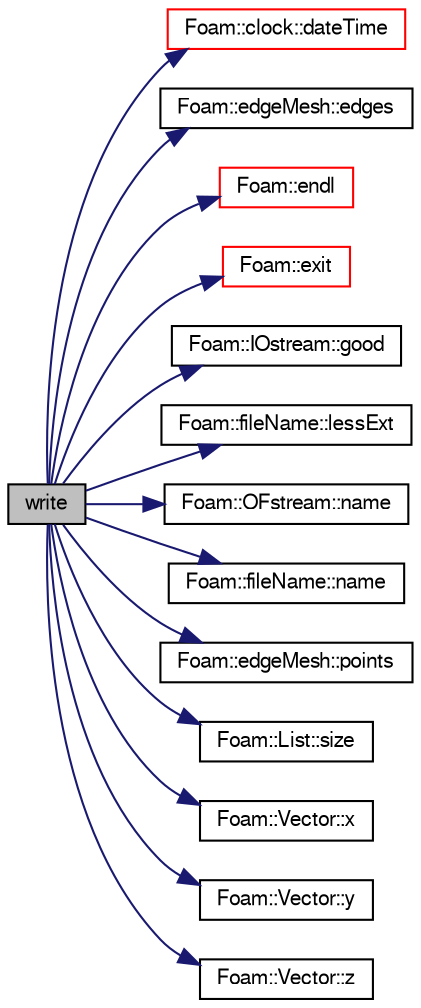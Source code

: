 digraph "write"
{
  bgcolor="transparent";
  edge [fontname="FreeSans",fontsize="10",labelfontname="FreeSans",labelfontsize="10"];
  node [fontname="FreeSans",fontsize="10",shape=record];
  rankdir="LR";
  Node105 [label="write",height=0.2,width=0.4,color="black", fillcolor="grey75", style="filled", fontcolor="black"];
  Node105 -> Node106 [color="midnightblue",fontsize="10",style="solid",fontname="FreeSans"];
  Node106 [label="Foam::clock::dateTime",height=0.2,width=0.4,color="red",URL="$a26670.html#a634bbc3b8e07db90bfa7b628bc3b46b0",tooltip="Return the current wall-clock date/time as a string. "];
  Node105 -> Node110 [color="midnightblue",fontsize="10",style="solid",fontname="FreeSans"];
  Node110 [label="Foam::edgeMesh::edges",height=0.2,width=0.4,color="black",URL="$a21754.html#a21d764179912ddda5c6f95193c289846",tooltip="Return edges. "];
  Node105 -> Node111 [color="midnightblue",fontsize="10",style="solid",fontname="FreeSans"];
  Node111 [label="Foam::endl",height=0.2,width=0.4,color="red",URL="$a21124.html#a2db8fe02a0d3909e9351bb4275b23ce4",tooltip="Add newline and flush stream. "];
  Node105 -> Node113 [color="midnightblue",fontsize="10",style="solid",fontname="FreeSans"];
  Node113 [label="Foam::exit",height=0.2,width=0.4,color="red",URL="$a21124.html#a06ca7250d8e89caf05243ec094843642"];
  Node105 -> Node148 [color="midnightblue",fontsize="10",style="solid",fontname="FreeSans"];
  Node148 [label="Foam::IOstream::good",height=0.2,width=0.4,color="black",URL="$a26226.html#abdcc7f96f487faadc7769afcf58fe992",tooltip="Return true if next operation might succeed. "];
  Node105 -> Node158 [color="midnightblue",fontsize="10",style="solid",fontname="FreeSans"];
  Node158 [label="Foam::fileName::lessExt",height=0.2,width=0.4,color="black",URL="$a28234.html#a6807d1f6ee241b17aec7652ecce48f6e",tooltip="Return file name without extension (part before last .) "];
  Node105 -> Node159 [color="midnightblue",fontsize="10",style="solid",fontname="FreeSans"];
  Node159 [label="Foam::OFstream::name",height=0.2,width=0.4,color="black",URL="$a26190.html#aba53f1f9c8fadfa65f4099af10df348c",tooltip="Return the name of the stream. "];
  Node105 -> Node160 [color="midnightblue",fontsize="10",style="solid",fontname="FreeSans"];
  Node160 [label="Foam::fileName::name",height=0.2,width=0.4,color="black",URL="$a28234.html#a433b30fb3a93b9b4d07204699a319ca5",tooltip="Return file name (part beyond last /) "];
  Node105 -> Node161 [color="midnightblue",fontsize="10",style="solid",fontname="FreeSans"];
  Node161 [label="Foam::edgeMesh::points",height=0.2,width=0.4,color="black",URL="$a21754.html#ac44123fc1265297c41a43c3b62fdb4c2",tooltip="Return points. "];
  Node105 -> Node162 [color="midnightblue",fontsize="10",style="solid",fontname="FreeSans"];
  Node162 [label="Foam::List::size",height=0.2,width=0.4,color="black",URL="$a25694.html#a8a5f6fa29bd4b500caf186f60245b384",tooltip="Override size to be inconsistent with allocated storage. "];
  Node105 -> Node163 [color="midnightblue",fontsize="10",style="solid",fontname="FreeSans"];
  Node163 [label="Foam::Vector::x",height=0.2,width=0.4,color="black",URL="$a28442.html#a63327976e5a8359700064a02ae22548e"];
  Node105 -> Node164 [color="midnightblue",fontsize="10",style="solid",fontname="FreeSans"];
  Node164 [label="Foam::Vector::y",height=0.2,width=0.4,color="black",URL="$a28442.html#a1ee865f676fbac703a49c6654dd3ad74"];
  Node105 -> Node165 [color="midnightblue",fontsize="10",style="solid",fontname="FreeSans"];
  Node165 [label="Foam::Vector::z",height=0.2,width=0.4,color="black",URL="$a28442.html#a1c8320b15610de211ec70ef966581423"];
}
